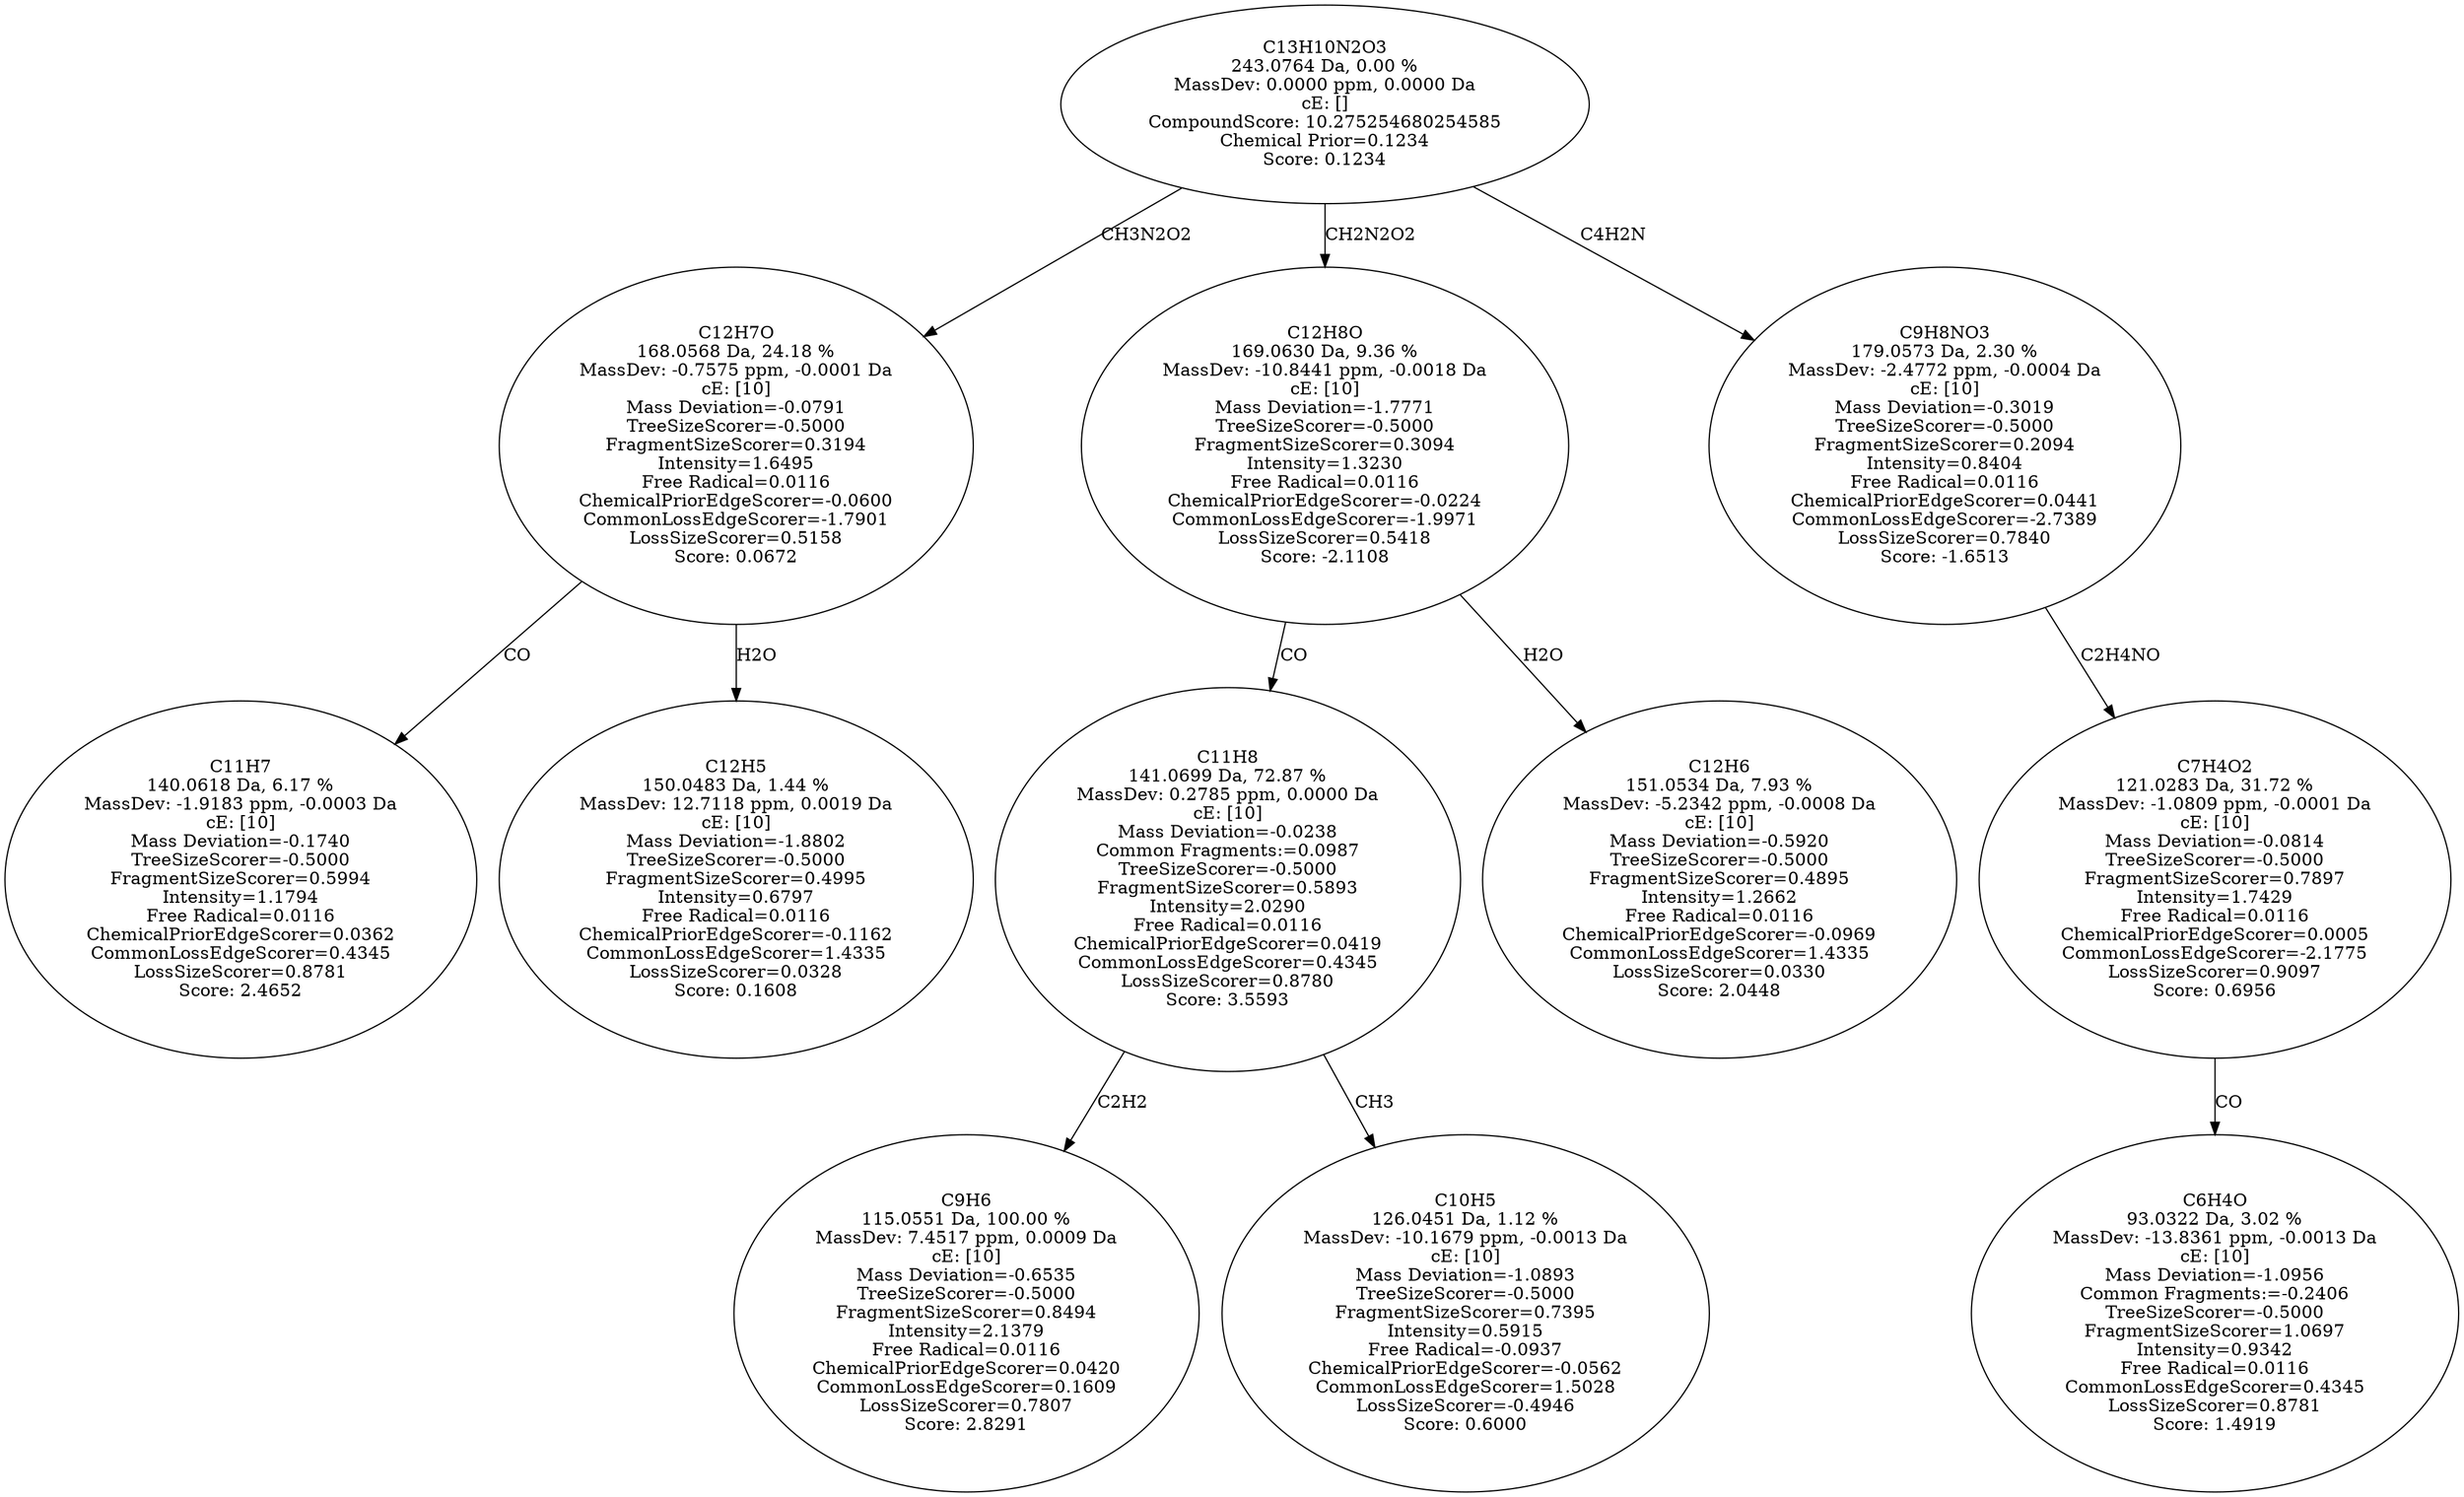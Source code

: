 strict digraph {
v1 [label="C11H7\n140.0618 Da, 6.17 %\nMassDev: -1.9183 ppm, -0.0003 Da\ncE: [10]\nMass Deviation=-0.1740\nTreeSizeScorer=-0.5000\nFragmentSizeScorer=0.5994\nIntensity=1.1794\nFree Radical=0.0116\nChemicalPriorEdgeScorer=0.0362\nCommonLossEdgeScorer=0.4345\nLossSizeScorer=0.8781\nScore: 2.4652"];
v2 [label="C12H5\n150.0483 Da, 1.44 %\nMassDev: 12.7118 ppm, 0.0019 Da\ncE: [10]\nMass Deviation=-1.8802\nTreeSizeScorer=-0.5000\nFragmentSizeScorer=0.4995\nIntensity=0.6797\nFree Radical=0.0116\nChemicalPriorEdgeScorer=-0.1162\nCommonLossEdgeScorer=1.4335\nLossSizeScorer=0.0328\nScore: 0.1608"];
v3 [label="C12H7O\n168.0568 Da, 24.18 %\nMassDev: -0.7575 ppm, -0.0001 Da\ncE: [10]\nMass Deviation=-0.0791\nTreeSizeScorer=-0.5000\nFragmentSizeScorer=0.3194\nIntensity=1.6495\nFree Radical=0.0116\nChemicalPriorEdgeScorer=-0.0600\nCommonLossEdgeScorer=-1.7901\nLossSizeScorer=0.5158\nScore: 0.0672"];
v4 [label="C9H6\n115.0551 Da, 100.00 %\nMassDev: 7.4517 ppm, 0.0009 Da\ncE: [10]\nMass Deviation=-0.6535\nTreeSizeScorer=-0.5000\nFragmentSizeScorer=0.8494\nIntensity=2.1379\nFree Radical=0.0116\nChemicalPriorEdgeScorer=0.0420\nCommonLossEdgeScorer=0.1609\nLossSizeScorer=0.7807\nScore: 2.8291"];
v5 [label="C10H5\n126.0451 Da, 1.12 %\nMassDev: -10.1679 ppm, -0.0013 Da\ncE: [10]\nMass Deviation=-1.0893\nTreeSizeScorer=-0.5000\nFragmentSizeScorer=0.7395\nIntensity=0.5915\nFree Radical=-0.0937\nChemicalPriorEdgeScorer=-0.0562\nCommonLossEdgeScorer=1.5028\nLossSizeScorer=-0.4946\nScore: 0.6000"];
v6 [label="C11H8\n141.0699 Da, 72.87 %\nMassDev: 0.2785 ppm, 0.0000 Da\ncE: [10]\nMass Deviation=-0.0238\nCommon Fragments:=0.0987\nTreeSizeScorer=-0.5000\nFragmentSizeScorer=0.5893\nIntensity=2.0290\nFree Radical=0.0116\nChemicalPriorEdgeScorer=0.0419\nCommonLossEdgeScorer=0.4345\nLossSizeScorer=0.8780\nScore: 3.5593"];
v7 [label="C12H6\n151.0534 Da, 7.93 %\nMassDev: -5.2342 ppm, -0.0008 Da\ncE: [10]\nMass Deviation=-0.5920\nTreeSizeScorer=-0.5000\nFragmentSizeScorer=0.4895\nIntensity=1.2662\nFree Radical=0.0116\nChemicalPriorEdgeScorer=-0.0969\nCommonLossEdgeScorer=1.4335\nLossSizeScorer=0.0330\nScore: 2.0448"];
v8 [label="C12H8O\n169.0630 Da, 9.36 %\nMassDev: -10.8441 ppm, -0.0018 Da\ncE: [10]\nMass Deviation=-1.7771\nTreeSizeScorer=-0.5000\nFragmentSizeScorer=0.3094\nIntensity=1.3230\nFree Radical=0.0116\nChemicalPriorEdgeScorer=-0.0224\nCommonLossEdgeScorer=-1.9971\nLossSizeScorer=0.5418\nScore: -2.1108"];
v9 [label="C6H4O\n93.0322 Da, 3.02 %\nMassDev: -13.8361 ppm, -0.0013 Da\ncE: [10]\nMass Deviation=-1.0956\nCommon Fragments:=-0.2406\nTreeSizeScorer=-0.5000\nFragmentSizeScorer=1.0697\nIntensity=0.9342\nFree Radical=0.0116\nCommonLossEdgeScorer=0.4345\nLossSizeScorer=0.8781\nScore: 1.4919"];
v10 [label="C7H4O2\n121.0283 Da, 31.72 %\nMassDev: -1.0809 ppm, -0.0001 Da\ncE: [10]\nMass Deviation=-0.0814\nTreeSizeScorer=-0.5000\nFragmentSizeScorer=0.7897\nIntensity=1.7429\nFree Radical=0.0116\nChemicalPriorEdgeScorer=0.0005\nCommonLossEdgeScorer=-2.1775\nLossSizeScorer=0.9097\nScore: 0.6956"];
v11 [label="C9H8NO3\n179.0573 Da, 2.30 %\nMassDev: -2.4772 ppm, -0.0004 Da\ncE: [10]\nMass Deviation=-0.3019\nTreeSizeScorer=-0.5000\nFragmentSizeScorer=0.2094\nIntensity=0.8404\nFree Radical=0.0116\nChemicalPriorEdgeScorer=0.0441\nCommonLossEdgeScorer=-2.7389\nLossSizeScorer=0.7840\nScore: -1.6513"];
v12 [label="C13H10N2O3\n243.0764 Da, 0.00 %\nMassDev: 0.0000 ppm, 0.0000 Da\ncE: []\nCompoundScore: 10.275254680254585\nChemical Prior=0.1234\nScore: 0.1234"];
v3 -> v1 [label="CO"];
v3 -> v2 [label="H2O"];
v12 -> v3 [label="CH3N2O2"];
v6 -> v4 [label="C2H2"];
v6 -> v5 [label="CH3"];
v8 -> v6 [label="CO"];
v8 -> v7 [label="H2O"];
v12 -> v8 [label="CH2N2O2"];
v10 -> v9 [label="CO"];
v11 -> v10 [label="C2H4NO"];
v12 -> v11 [label="C4H2N"];
}